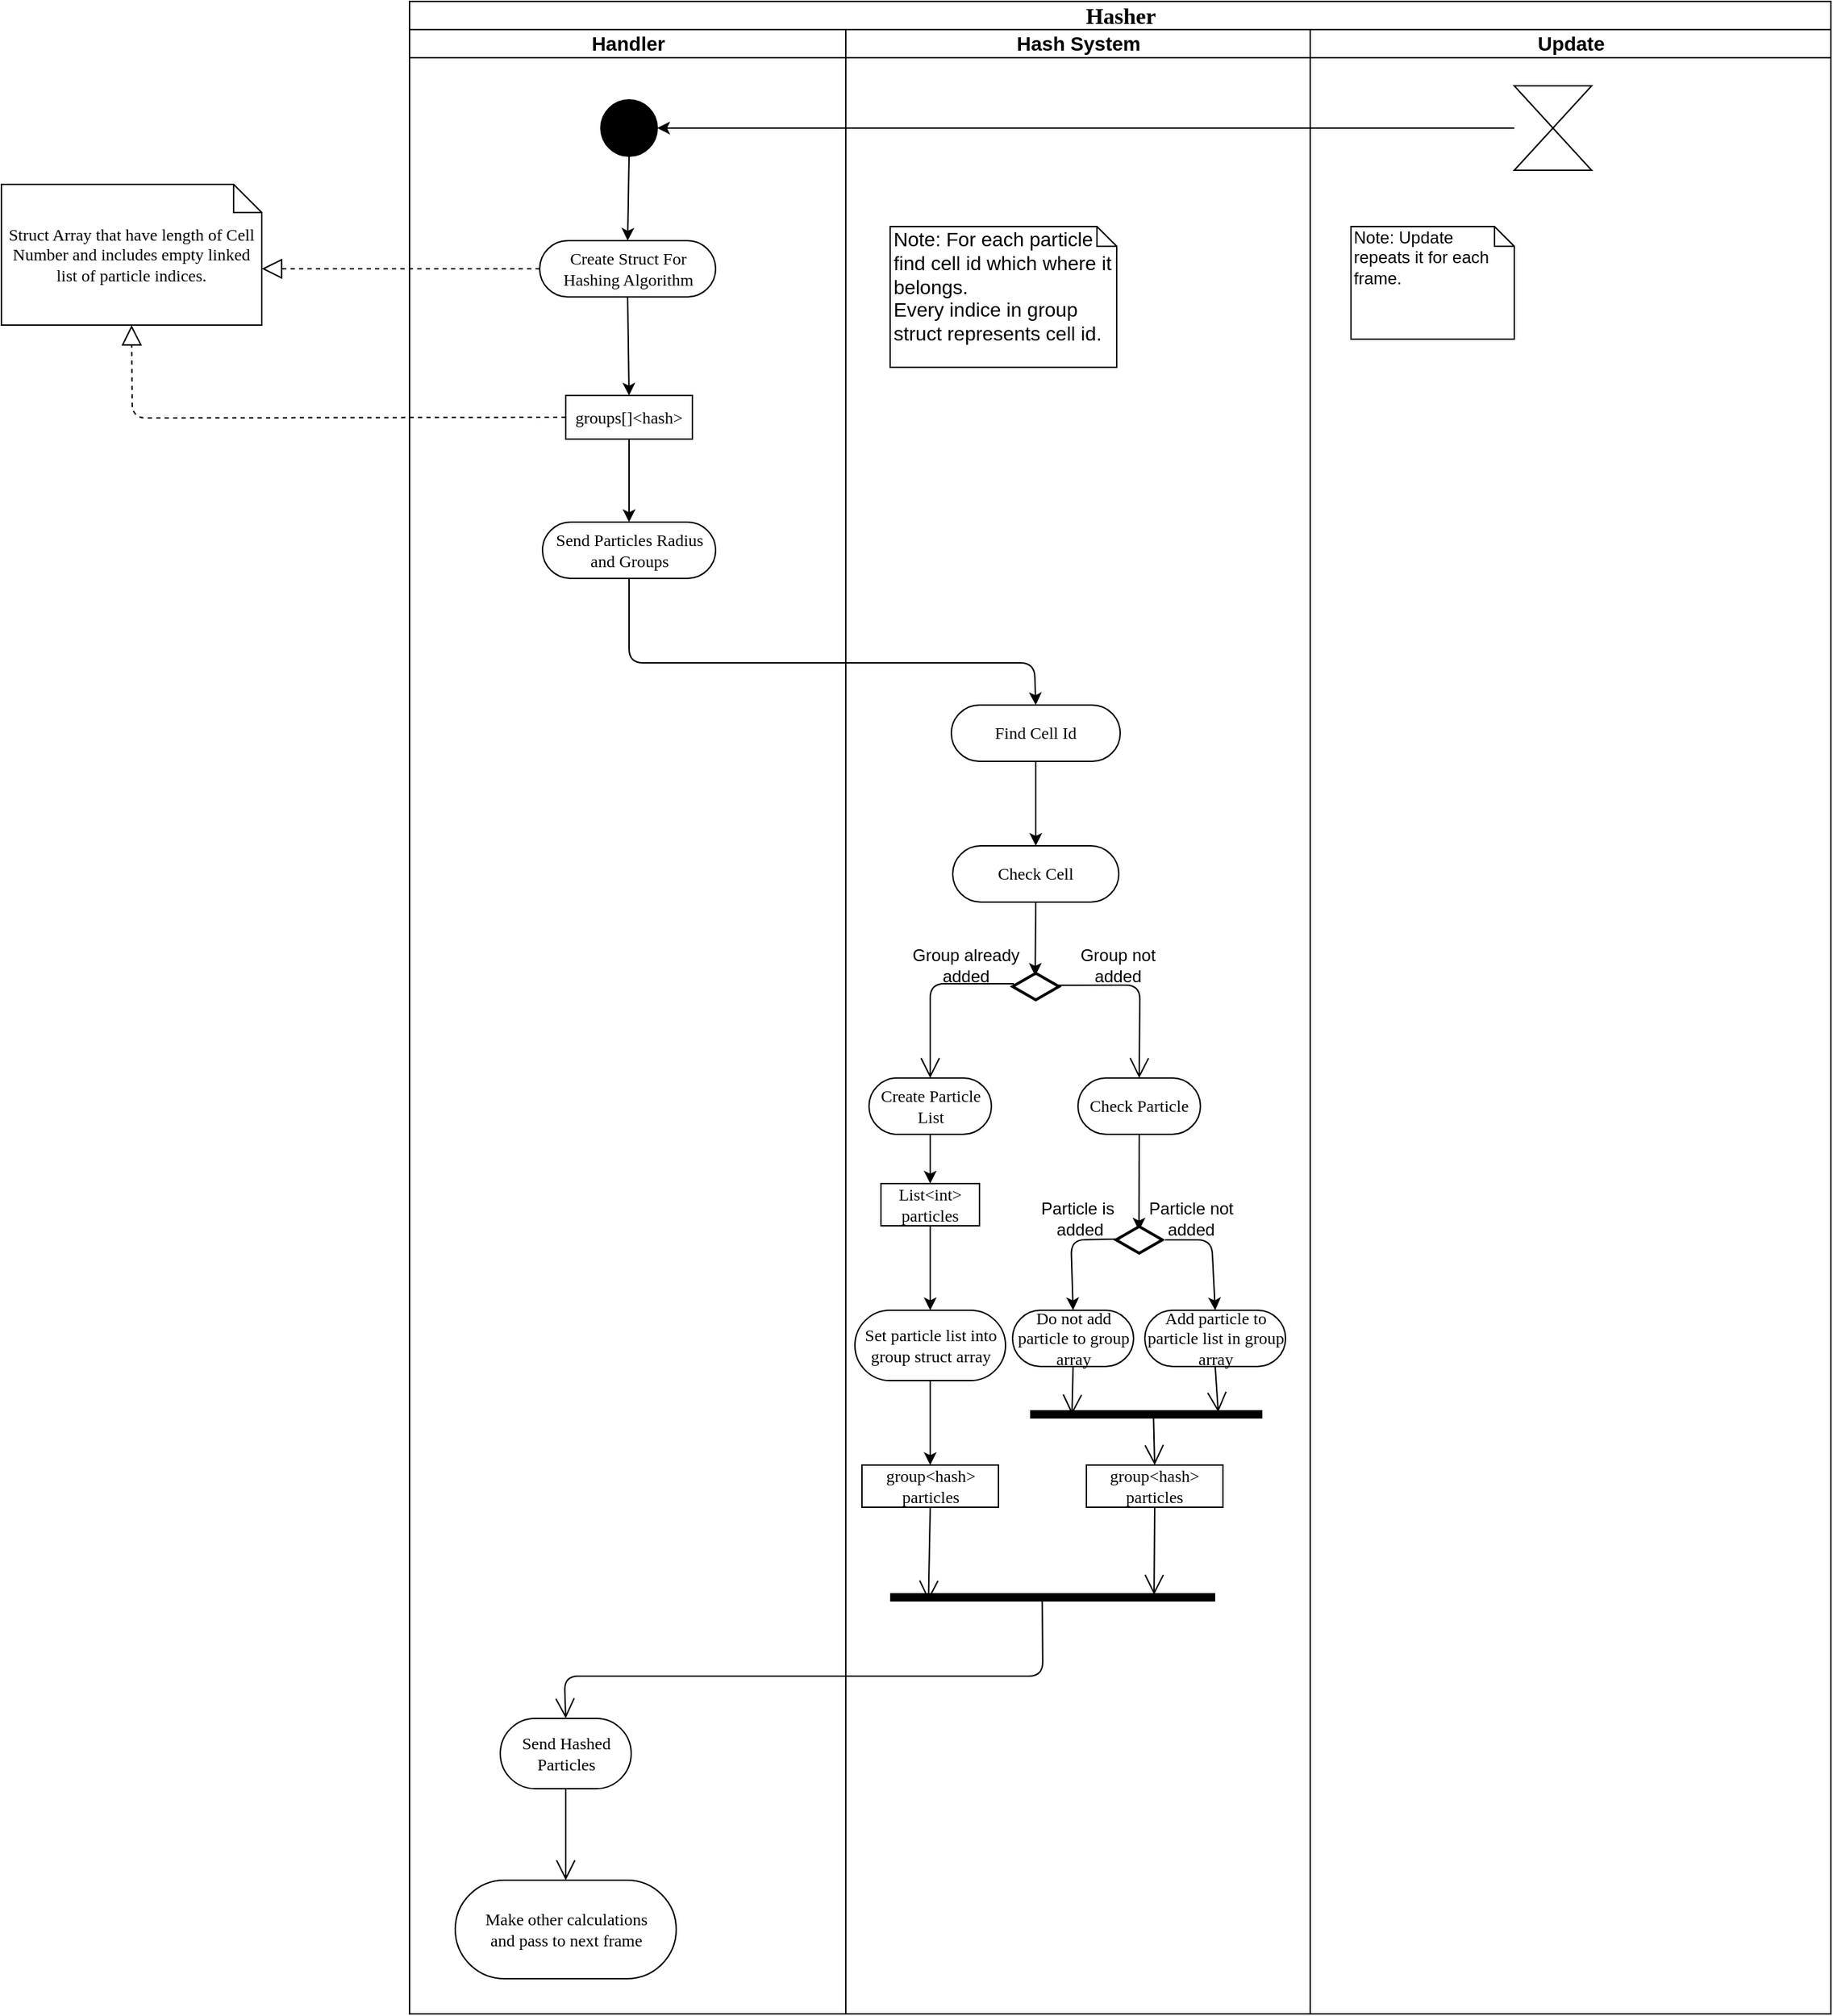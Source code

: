 <mxfile version="12.4.3" type="device" pages="1"><diagram name="Page-1" id="0783ab3e-0a74-02c8-0abd-f7b4e66b4bec"><mxGraphModel dx="2272" dy="1813" grid="1" gridSize="10" guides="1" tooltips="1" connect="1" arrows="1" fold="1" page="1" pageScale="1" pageWidth="850" pageHeight="1100" background="#ffffff" math="0" shadow="0"><root><mxCell id="0"/><mxCell id="1" parent="0"/><mxCell id="iyxIDx-SKi2XZ2hmheYC-2" value="&lt;font style=&quot;font-size: 16px&quot;&gt;Hasher&lt;/font&gt;" style="swimlane;html=1;childLayout=stackLayout;startSize=20;rounded=0;shadow=0;comic=0;labelBackgroundColor=none;strokeWidth=1;fontFamily=Verdana;fontSize=14;align=center;" parent="1" vertex="1"><mxGeometry x="-480" y="-270" width="1010" height="1430" as="geometry"><mxRectangle x="40" y="20" width="60" height="20" as="alternateBounds"/></mxGeometry></mxCell><mxCell id="iyxIDx-SKi2XZ2hmheYC-3" value="&lt;font style=&quot;font-size: 14px&quot;&gt;Handler&lt;/font&gt;" style="swimlane;html=1;startSize=20;" parent="iyxIDx-SKi2XZ2hmheYC-2" vertex="1"><mxGeometry y="20" width="310" height="1410" as="geometry"/></mxCell><mxCell id="iyxIDx-SKi2XZ2hmheYC-128" value="" style="ellipse;whiteSpace=wrap;html=1;rounded=0;shadow=0;comic=0;labelBackgroundColor=none;strokeWidth=1;fillColor=#000000;fontFamily=Verdana;fontSize=12;align=center;" parent="iyxIDx-SKi2XZ2hmheYC-3" vertex="1"><mxGeometry x="136" y="50" width="40" height="40" as="geometry"/></mxCell><mxCell id="iyxIDx-SKi2XZ2hmheYC-131" value="Send Particles Radius and Groups" style="rounded=1;whiteSpace=wrap;html=1;shadow=0;comic=0;labelBackgroundColor=none;strokeWidth=1;fontFamily=Verdana;fontSize=12;align=center;arcSize=50;" parent="iyxIDx-SKi2XZ2hmheYC-3" vertex="1"><mxGeometry x="94.5" y="350" width="123" height="40" as="geometry"/></mxCell><mxCell id="iyxIDx-SKi2XZ2hmheYC-133" value="Create Struct For Hashing Algorithm" style="rounded=1;whiteSpace=wrap;html=1;shadow=0;comic=0;labelBackgroundColor=none;strokeWidth=1;fontFamily=Verdana;fontSize=12;align=center;arcSize=50;" parent="iyxIDx-SKi2XZ2hmheYC-3" vertex="1"><mxGeometry x="92.5" y="150" width="125" height="40" as="geometry"/></mxCell><mxCell id="iyxIDx-SKi2XZ2hmheYC-138" value="groups[]&amp;lt;hash&amp;gt;" style="rounded=0;whiteSpace=wrap;html=1;shadow=0;comic=0;labelBackgroundColor=none;strokeWidth=1;fontFamily=Verdana;fontSize=12;align=center;arcSize=50;" parent="iyxIDx-SKi2XZ2hmheYC-3" vertex="1"><mxGeometry x="111" y="260" width="90" height="31" as="geometry"/></mxCell><mxCell id="pmGwlJap9-wvX2rmIbSo-1" value="" style="endArrow=classic;html=1;entryX=0.5;entryY=0;entryDx=0;entryDy=0;exitX=0.5;exitY=1;exitDx=0;exitDy=0;" parent="iyxIDx-SKi2XZ2hmheYC-3" source="iyxIDx-SKi2XZ2hmheYC-128" target="iyxIDx-SKi2XZ2hmheYC-133" edge="1"><mxGeometry width="50" height="50" relative="1" as="geometry"><mxPoint x="-230" y="90" as="sourcePoint"/><mxPoint x="-180" y="40" as="targetPoint"/></mxGeometry></mxCell><mxCell id="pmGwlJap9-wvX2rmIbSo-2" value="" style="endArrow=classic;html=1;exitX=0.5;exitY=1;exitDx=0;exitDy=0;entryX=0.5;entryY=0;entryDx=0;entryDy=0;" parent="iyxIDx-SKi2XZ2hmheYC-3" source="iyxIDx-SKi2XZ2hmheYC-133" target="iyxIDx-SKi2XZ2hmheYC-138" edge="1"><mxGeometry width="50" height="50" relative="1" as="geometry"><mxPoint x="150" y="200" as="sourcePoint"/><mxPoint x="180" y="240" as="targetPoint"/></mxGeometry></mxCell><mxCell id="pmGwlJap9-wvX2rmIbSo-3" value="" style="endArrow=classic;html=1;entryX=0.5;entryY=0;entryDx=0;entryDy=0;exitX=0.5;exitY=1;exitDx=0;exitDy=0;" parent="iyxIDx-SKi2XZ2hmheYC-3" source="iyxIDx-SKi2XZ2hmheYC-138" target="iyxIDx-SKi2XZ2hmheYC-131" edge="1"><mxGeometry width="50" height="50" relative="1" as="geometry"><mxPoint x="156" y="320" as="sourcePoint"/><mxPoint x="154.5" y="390" as="targetPoint"/></mxGeometry></mxCell><mxCell id="pmGwlJap9-wvX2rmIbSo-72" value="Send Hashed Particles" style="rounded=1;whiteSpace=wrap;html=1;shadow=0;comic=0;labelBackgroundColor=none;strokeWidth=1;fontFamily=Verdana;fontSize=12;align=center;arcSize=50;" parent="iyxIDx-SKi2XZ2hmheYC-3" vertex="1"><mxGeometry x="64.5" y="1200" width="93" height="50" as="geometry"/></mxCell><mxCell id="pmGwlJap9-wvX2rmIbSo-73" value="Make other calculations&lt;br&gt;and pass to next frame" style="rounded=1;whiteSpace=wrap;html=1;shadow=0;comic=0;labelBackgroundColor=none;strokeWidth=1;fontFamily=Verdana;fontSize=12;align=center;arcSize=50;" parent="iyxIDx-SKi2XZ2hmheYC-3" vertex="1"><mxGeometry x="32.5" y="1315" width="157" height="70" as="geometry"/></mxCell><mxCell id="pmGwlJap9-wvX2rmIbSo-76" value="" style="endArrow=open;endFill=1;endSize=12;html=1;fontSize=14;exitX=0.5;exitY=1;exitDx=0;exitDy=0;entryX=0.5;entryY=0;entryDx=0;entryDy=0;" parent="iyxIDx-SKi2XZ2hmheYC-3" source="pmGwlJap9-wvX2rmIbSo-72" target="pmGwlJap9-wvX2rmIbSo-73" edge="1"><mxGeometry width="160" relative="1" as="geometry"><mxPoint x="181" y="1225" as="sourcePoint"/><mxPoint x="179.758" y="1291.272" as="targetPoint"/></mxGeometry></mxCell><mxCell id="iyxIDx-SKi2XZ2hmheYC-12" value="&lt;font style=&quot;font-size: 14px&quot;&gt;Hash System&lt;/font&gt;" style="swimlane;html=1;startSize=20;" parent="iyxIDx-SKi2XZ2hmheYC-2" vertex="1"><mxGeometry x="310" y="20" width="330" height="1410" as="geometry"/></mxCell><mxCell id="iyxIDx-SKi2XZ2hmheYC-132" value="Find Cell Id" style="rounded=1;whiteSpace=wrap;html=1;shadow=0;comic=0;labelBackgroundColor=none;strokeWidth=1;fontFamily=Verdana;fontSize=12;align=center;arcSize=50;" parent="iyxIDx-SKi2XZ2hmheYC-12" vertex="1"><mxGeometry x="75" y="480" width="120" height="40" as="geometry"/></mxCell><mxCell id="iyxIDx-SKi2XZ2hmheYC-141" value="Note: For each particle find cell id which where it belongs.&lt;br style=&quot;font-size: 14px&quot;&gt;Every indice in group struct represents cell id." style="shape=note;whiteSpace=wrap;html=1;size=14;verticalAlign=top;align=left;spacingTop=-6;strokeWidth=1;fontSize=14;" parent="iyxIDx-SKi2XZ2hmheYC-12" vertex="1"><mxGeometry x="31.5" y="140" width="161" height="100" as="geometry"/></mxCell><mxCell id="iyxIDx-SKi2XZ2hmheYC-142" value="Check Cell" style="rounded=1;whiteSpace=wrap;html=1;shadow=0;comic=0;labelBackgroundColor=none;strokeWidth=1;fontFamily=Verdana;fontSize=12;align=center;arcSize=50;" parent="iyxIDx-SKi2XZ2hmheYC-12" vertex="1"><mxGeometry x="76" y="580" width="118" height="40" as="geometry"/></mxCell><mxCell id="iyxIDx-SKi2XZ2hmheYC-144" value="" style="html=1;whiteSpace=wrap;aspect=fixed;shape=isoRectangle;strokeWidth=2;" parent="iyxIDx-SKi2XZ2hmheYC-12" vertex="1"><mxGeometry x="118.5" y="670" width="33" height="20" as="geometry"/></mxCell><mxCell id="iyxIDx-SKi2XZ2hmheYC-145" value="" style="endArrow=open;endFill=1;endSize=12;html=1;exitX=0.03;exitY=0.4;exitDx=0;exitDy=0;exitPerimeter=0;entryX=0.5;entryY=0;entryDx=0;entryDy=0;" parent="iyxIDx-SKi2XZ2hmheYC-12" source="iyxIDx-SKi2XZ2hmheYC-144" target="iyxIDx-SKi2XZ2hmheYC-149" edge="1"><mxGeometry width="160" relative="1" as="geometry"><mxPoint x="116" y="629" as="sourcePoint"/><mxPoint x="60" y="680" as="targetPoint"/><Array as="points"><mxPoint x="60" y="678"/></Array></mxGeometry></mxCell><mxCell id="iyxIDx-SKi2XZ2hmheYC-146" value="Group already &lt;br&gt;added" style="text;html=1;align=center;verticalAlign=middle;resizable=0;points=[];;autosize=1;" parent="iyxIDx-SKi2XZ2hmheYC-12" vertex="1"><mxGeometry x="40" y="650" width="90" height="30" as="geometry"/></mxCell><mxCell id="iyxIDx-SKi2XZ2hmheYC-147" value="Group not &lt;br&gt;added" style="text;html=1;align=center;verticalAlign=middle;resizable=0;points=[];;autosize=1;" parent="iyxIDx-SKi2XZ2hmheYC-12" vertex="1"><mxGeometry x="158" y="650" width="70" height="30" as="geometry"/></mxCell><mxCell id="iyxIDx-SKi2XZ2hmheYC-148" value="" style="endArrow=open;endFill=1;endSize=12;html=1;exitX=0.934;exitY=0.458;exitDx=0;exitDy=0;exitPerimeter=0;entryX=0.5;entryY=0;entryDx=0;entryDy=0;" parent="iyxIDx-SKi2XZ2hmheYC-12" source="iyxIDx-SKi2XZ2hmheYC-144" target="iyxIDx-SKi2XZ2hmheYC-150" edge="1"><mxGeometry width="160" relative="1" as="geometry"><mxPoint x="239" y="630.0" as="sourcePoint"/><mxPoint x="210" y="681" as="targetPoint"/><Array as="points"><mxPoint x="209" y="679"/></Array></mxGeometry></mxCell><mxCell id="iyxIDx-SKi2XZ2hmheYC-149" value="Create Particle List" style="rounded=1;whiteSpace=wrap;html=1;shadow=0;comic=0;labelBackgroundColor=none;strokeWidth=1;fontFamily=Verdana;fontSize=12;align=center;arcSize=50;" parent="iyxIDx-SKi2XZ2hmheYC-12" vertex="1"><mxGeometry x="16.5" y="745" width="87" height="40" as="geometry"/></mxCell><mxCell id="iyxIDx-SKi2XZ2hmheYC-150" value="Check Particle" style="rounded=1;whiteSpace=wrap;html=1;shadow=0;comic=0;labelBackgroundColor=none;strokeWidth=1;fontFamily=Verdana;fontSize=12;align=center;arcSize=50;" parent="iyxIDx-SKi2XZ2hmheYC-12" vertex="1"><mxGeometry x="165" y="745" width="87" height="40" as="geometry"/></mxCell><mxCell id="iyxIDx-SKi2XZ2hmheYC-152" value="List&amp;lt;int&amp;gt; particles" style="rounded=0;whiteSpace=wrap;html=1;shadow=0;comic=0;labelBackgroundColor=none;strokeWidth=1;fontFamily=Verdana;fontSize=12;align=center;arcSize=50;" parent="iyxIDx-SKi2XZ2hmheYC-12" vertex="1"><mxGeometry x="25" y="820" width="70" height="30" as="geometry"/></mxCell><mxCell id="iyxIDx-SKi2XZ2hmheYC-153" value="Set particle list into group struct array" style="rounded=1;whiteSpace=wrap;html=1;shadow=0;comic=0;labelBackgroundColor=none;strokeWidth=1;fontFamily=Verdana;fontSize=12;align=center;arcSize=50;" parent="iyxIDx-SKi2XZ2hmheYC-12" vertex="1"><mxGeometry x="6.5" y="910" width="107" height="50" as="geometry"/></mxCell><mxCell id="iyxIDx-SKi2XZ2hmheYC-154" value="Add particle to particle list in group array" style="rounded=1;whiteSpace=wrap;html=1;shadow=0;comic=0;labelBackgroundColor=none;strokeWidth=1;fontFamily=Verdana;fontSize=12;align=center;arcSize=50;" parent="iyxIDx-SKi2XZ2hmheYC-12" vertex="1"><mxGeometry x="212.5" y="910" width="100" height="40" as="geometry"/></mxCell><mxCell id="pmGwlJap9-wvX2rmIbSo-6" value="" style="endArrow=classic;html=1;entryX=0.5;entryY=0;entryDx=0;entryDy=0;exitX=0.5;exitY=1;exitDx=0;exitDy=0;" parent="iyxIDx-SKi2XZ2hmheYC-12" source="iyxIDx-SKi2XZ2hmheYC-132" target="iyxIDx-SKi2XZ2hmheYC-142" edge="1"><mxGeometry width="50" height="50" relative="1" as="geometry"><mxPoint x="160" y="550" as="sourcePoint"/><mxPoint x="170" y="560" as="targetPoint"/></mxGeometry></mxCell><mxCell id="pmGwlJap9-wvX2rmIbSo-10" value="" style="endArrow=classic;html=1;exitX=0.5;exitY=1;exitDx=0;exitDy=0;entryX=0.488;entryY=0.119;entryDx=0;entryDy=0;entryPerimeter=0;" parent="iyxIDx-SKi2XZ2hmheYC-12" source="iyxIDx-SKi2XZ2hmheYC-142" target="iyxIDx-SKi2XZ2hmheYC-144" edge="1"><mxGeometry width="50" height="50" relative="1" as="geometry"><mxPoint x="135" y="725" as="sourcePoint"/><mxPoint x="160" y="640" as="targetPoint"/></mxGeometry></mxCell><mxCell id="pmGwlJap9-wvX2rmIbSo-12" value="" style="endArrow=classic;html=1;entryX=0.5;entryY=0;entryDx=0;entryDy=0;exitX=0.5;exitY=1;exitDx=0;exitDy=0;" parent="iyxIDx-SKi2XZ2hmheYC-12" source="iyxIDx-SKi2XZ2hmheYC-149" target="iyxIDx-SKi2XZ2hmheYC-152" edge="1"><mxGeometry width="50" height="50" relative="1" as="geometry"><mxPoint x="74.5" y="820" as="sourcePoint"/><mxPoint x="74.5" y="880" as="targetPoint"/></mxGeometry></mxCell><mxCell id="pmGwlJap9-wvX2rmIbSo-14" value="" style="endArrow=classic;html=1;exitX=0.5;exitY=1;exitDx=0;exitDy=0;entryX=0.495;entryY=0.168;entryDx=0;entryDy=0;entryPerimeter=0;" parent="iyxIDx-SKi2XZ2hmheYC-12" source="iyxIDx-SKi2XZ2hmheYC-150" target="pmGwlJap9-wvX2rmIbSo-15" edge="1"><mxGeometry width="50" height="50" relative="1" as="geometry"><mxPoint x="213" y="799" as="sourcePoint"/><mxPoint x="213" y="852" as="targetPoint"/></mxGeometry></mxCell><mxCell id="pmGwlJap9-wvX2rmIbSo-15" value="" style="html=1;whiteSpace=wrap;aspect=fixed;shape=isoRectangle;strokeWidth=2;" parent="iyxIDx-SKi2XZ2hmheYC-12" vertex="1"><mxGeometry x="192" y="850" width="33" height="20" as="geometry"/></mxCell><mxCell id="pmGwlJap9-wvX2rmIbSo-25" value="" style="line;strokeWidth=6;fillColor=none;align=left;verticalAlign=middle;spacingTop=-1;spacingLeft=3;spacingRight=3;rotatable=0;labelPosition=right;points=[];portConstraint=eastwest;fontSize=14;" parent="iyxIDx-SKi2XZ2hmheYC-12" vertex="1"><mxGeometry x="131" y="980" width="165" height="8" as="geometry"/></mxCell><mxCell id="pmGwlJap9-wvX2rmIbSo-28" value="" style="endArrow=open;endFill=1;endSize=12;html=1;fontSize=14;entryX=0.5;entryY=0;entryDx=0;entryDy=0;exitX=0.531;exitY=0.483;exitDx=0;exitDy=0;exitPerimeter=0;" parent="iyxIDx-SKi2XZ2hmheYC-12" source="pmGwlJap9-wvX2rmIbSo-25" target="pmGwlJap9-wvX2rmIbSo-29" edge="1"><mxGeometry width="160" relative="1" as="geometry"><mxPoint x="105" y="1043" as="sourcePoint"/><mxPoint x="184.5" y="1063" as="targetPoint"/></mxGeometry></mxCell><mxCell id="pmGwlJap9-wvX2rmIbSo-29" value="group&amp;lt;hash&amp;gt; particles" style="rounded=0;whiteSpace=wrap;html=1;shadow=0;comic=0;labelBackgroundColor=none;strokeWidth=1;fontFamily=Verdana;fontSize=12;align=center;arcSize=50;" parent="iyxIDx-SKi2XZ2hmheYC-12" vertex="1"><mxGeometry x="171" y="1020" width="97" height="30" as="geometry"/></mxCell><mxCell id="pmGwlJap9-wvX2rmIbSo-52" value="group&amp;lt;hash&amp;gt; particles" style="rounded=0;whiteSpace=wrap;html=1;shadow=0;comic=0;labelBackgroundColor=none;strokeWidth=1;fontFamily=Verdana;fontSize=12;align=center;arcSize=50;" parent="iyxIDx-SKi2XZ2hmheYC-12" vertex="1"><mxGeometry x="11.5" y="1020" width="97" height="30" as="geometry"/></mxCell><mxCell id="pmGwlJap9-wvX2rmIbSo-53" value="" style="line;strokeWidth=6;fillColor=none;align=left;verticalAlign=middle;spacingTop=-1;spacingLeft=3;spacingRight=3;rotatable=0;labelPosition=right;points=[];portConstraint=eastwest;fontSize=14;" parent="iyxIDx-SKi2XZ2hmheYC-12" vertex="1"><mxGeometry x="31.5" y="1110" width="231" height="8" as="geometry"/></mxCell><mxCell id="pmGwlJap9-wvX2rmIbSo-55" value="" style="endArrow=open;endFill=1;endSize=12;html=1;fontSize=14;exitX=0.5;exitY=1;exitDx=0;exitDy=0;entryX=0.118;entryY=0.784;entryDx=0;entryDy=0;entryPerimeter=0;" parent="iyxIDx-SKi2XZ2hmheYC-12" source="pmGwlJap9-wvX2rmIbSo-52" target="pmGwlJap9-wvX2rmIbSo-53" edge="1"><mxGeometry width="160" relative="1" as="geometry"><mxPoint x="75.72" y="1123.704" as="sourcePoint"/><mxPoint x="75.5" y="1188" as="targetPoint"/></mxGeometry></mxCell><mxCell id="pmGwlJap9-wvX2rmIbSo-56" value="" style="endArrow=open;endFill=1;endSize=12;html=1;fontSize=14;exitX=0.5;exitY=1;exitDx=0;exitDy=0;entryX=0.812;entryY=0.267;entryDx=0;entryDy=0;entryPerimeter=0;" parent="iyxIDx-SKi2XZ2hmheYC-12" source="pmGwlJap9-wvX2rmIbSo-29" target="pmGwlJap9-wvX2rmIbSo-53" edge="1"><mxGeometry width="160" relative="1" as="geometry"><mxPoint x="169.22" y="1123.704" as="sourcePoint"/><mxPoint x="169.0" y="1188" as="targetPoint"/></mxGeometry></mxCell><mxCell id="pmGwlJap9-wvX2rmIbSo-60" value="" style="endArrow=classic;html=1;entryX=0.5;entryY=0;entryDx=0;entryDy=0;exitX=0.5;exitY=1;exitDx=0;exitDy=0;" parent="iyxIDx-SKi2XZ2hmheYC-12" source="iyxIDx-SKi2XZ2hmheYC-152" target="iyxIDx-SKi2XZ2hmheYC-153" edge="1"><mxGeometry width="50" height="50" relative="1" as="geometry"><mxPoint x="54.5" y="860" as="sourcePoint"/><mxPoint x="54.5" y="895" as="targetPoint"/></mxGeometry></mxCell><mxCell id="pmGwlJap9-wvX2rmIbSo-61" value="" style="endArrow=classic;html=1;exitX=1.061;exitY=0.5;exitDx=0;exitDy=0;entryX=0.5;entryY=0;entryDx=0;entryDy=0;exitPerimeter=0;" parent="iyxIDx-SKi2XZ2hmheYC-12" source="pmGwlJap9-wvX2rmIbSo-15" target="iyxIDx-SKi2XZ2hmheYC-154" edge="1"><mxGeometry width="50" height="50" relative="1" as="geometry"><mxPoint x="280.0" y="826" as="sourcePoint"/><mxPoint x="279.835" y="894.36" as="targetPoint"/><Array as="points"><mxPoint x="260" y="860"/></Array></mxGeometry></mxCell><mxCell id="pmGwlJap9-wvX2rmIbSo-62" value="Particle not &lt;br&gt;added" style="text;html=1;align=center;verticalAlign=middle;resizable=0;points=[];;autosize=1;" parent="iyxIDx-SKi2XZ2hmheYC-12" vertex="1"><mxGeometry x="205" y="830" width="80" height="30" as="geometry"/></mxCell><mxCell id="pmGwlJap9-wvX2rmIbSo-63" value="Particle is&amp;nbsp;&lt;br&gt;added" style="text;html=1;align=center;verticalAlign=middle;resizable=0;points=[];;autosize=1;" parent="iyxIDx-SKi2XZ2hmheYC-12" vertex="1"><mxGeometry x="131" y="830" width="70" height="30" as="geometry"/></mxCell><mxCell id="pmGwlJap9-wvX2rmIbSo-64" value="" style="endArrow=classic;html=1;exitX=0.09;exitY=0.469;exitDx=0;exitDy=0;exitPerimeter=0;entryX=0.5;entryY=0;entryDx=0;entryDy=0;" parent="iyxIDx-SKi2XZ2hmheYC-12" source="pmGwlJap9-wvX2rmIbSo-15" target="pmGwlJap9-wvX2rmIbSo-65" edge="1"><mxGeometry width="50" height="50" relative="1" as="geometry"><mxPoint x="165" y="840" as="sourcePoint"/><mxPoint x="160" y="910" as="targetPoint"/><Array as="points"><mxPoint x="160" y="860"/></Array></mxGeometry></mxCell><mxCell id="pmGwlJap9-wvX2rmIbSo-65" value="Do not add particle to group array" style="rounded=1;whiteSpace=wrap;html=1;shadow=0;comic=0;labelBackgroundColor=none;strokeWidth=1;fontFamily=Verdana;fontSize=12;align=center;arcSize=50;" parent="iyxIDx-SKi2XZ2hmheYC-12" vertex="1"><mxGeometry x="118.5" y="910" width="86" height="40" as="geometry"/></mxCell><mxCell id="pmGwlJap9-wvX2rmIbSo-66" value="" style="endArrow=classic;html=1;entryX=0.5;entryY=0;entryDx=0;entryDy=0;exitX=0.5;exitY=1;exitDx=0;exitDy=0;" parent="iyxIDx-SKi2XZ2hmheYC-12" source="iyxIDx-SKi2XZ2hmheYC-153" target="pmGwlJap9-wvX2rmIbSo-52" edge="1"><mxGeometry width="50" height="50" relative="1" as="geometry"><mxPoint x="60" y="990" as="sourcePoint"/><mxPoint x="60" y="1050" as="targetPoint"/></mxGeometry></mxCell><mxCell id="pmGwlJap9-wvX2rmIbSo-68" value="" style="endArrow=open;endFill=1;endSize=12;html=1;fontSize=14;entryX=0.81;entryY=0.304;entryDx=0;entryDy=0;exitX=0.5;exitY=1;exitDx=0;exitDy=0;entryPerimeter=0;" parent="iyxIDx-SKi2XZ2hmheYC-12" source="iyxIDx-SKi2XZ2hmheYC-154" target="pmGwlJap9-wvX2rmIbSo-25" edge="1"><mxGeometry width="160" relative="1" as="geometry"><mxPoint x="310.115" y="959.864" as="sourcePoint"/><mxPoint x="311" y="996" as="targetPoint"/></mxGeometry></mxCell><mxCell id="pmGwlJap9-wvX2rmIbSo-69" value="" style="endArrow=open;endFill=1;endSize=12;html=1;fontSize=14;entryX=0.18;entryY=0.518;entryDx=0;entryDy=0;exitX=0.5;exitY=1;exitDx=0;exitDy=0;entryPerimeter=0;" parent="iyxIDx-SKi2XZ2hmheYC-12" source="pmGwlJap9-wvX2rmIbSo-65" target="pmGwlJap9-wvX2rmIbSo-25" edge="1"><mxGeometry width="160" relative="1" as="geometry"><mxPoint x="108.115" y="983.864" as="sourcePoint"/><mxPoint x="109" y="1020" as="targetPoint"/></mxGeometry></mxCell><mxCell id="pmGwlJap9-wvX2rmIbSo-4" value="" style="endArrow=classic;html=1;exitX=0.5;exitY=1;exitDx=0;exitDy=0;entryX=0.5;entryY=0;entryDx=0;entryDy=0;" parent="iyxIDx-SKi2XZ2hmheYC-2" source="iyxIDx-SKi2XZ2hmheYC-131" target="iyxIDx-SKi2XZ2hmheYC-132" edge="1"><mxGeometry width="50" height="50" relative="1" as="geometry"><mxPoint x="150" y="500" as="sourcePoint"/><mxPoint x="450" y="470" as="targetPoint"/><Array as="points"><mxPoint x="156" y="470"/><mxPoint x="444" y="470"/></Array></mxGeometry></mxCell><mxCell id="pmGwlJap9-wvX2rmIbSo-57" value="" style="endArrow=open;endFill=1;endSize=12;html=1;fontSize=14;exitX=0.468;exitY=0.698;exitDx=0;exitDy=0;exitPerimeter=0;entryX=0.5;entryY=0;entryDx=0;entryDy=0;" parent="iyxIDx-SKi2XZ2hmheYC-2" source="pmGwlJap9-wvX2rmIbSo-53" target="pmGwlJap9-wvX2rmIbSo-72" edge="1"><mxGeometry width="160" relative="1" as="geometry"><mxPoint x="480" y="1170" as="sourcePoint"/><mxPoint x="450" y="1220" as="targetPoint"/><Array as="points"><mxPoint x="450" y="1190"/><mxPoint x="110" y="1190"/></Array></mxGeometry></mxCell><mxCell id="pmGwlJap9-wvX2rmIbSo-77" value="" style="endArrow=classic;html=1;entryX=1;entryY=0.5;entryDx=0;entryDy=0;exitX=0;exitY=0.5;exitDx=0;exitDy=0;" parent="iyxIDx-SKi2XZ2hmheYC-2" source="pmGwlJap9-wvX2rmIbSo-70" target="iyxIDx-SKi2XZ2hmheYC-128" edge="1"><mxGeometry width="50" height="50" relative="1" as="geometry"><mxPoint x="720" y="100" as="sourcePoint"/><mxPoint x="720" y="160" as="targetPoint"/></mxGeometry></mxCell><mxCell id="iyxIDx-SKi2XZ2hmheYC-28" value="&lt;font style=&quot;font-size: 14px&quot;&gt;Update&lt;/font&gt;" style="swimlane;html=1;startSize=20;" parent="iyxIDx-SKi2XZ2hmheYC-2" vertex="1"><mxGeometry x="640" y="20" width="370" height="1410" as="geometry"/></mxCell><mxCell id="pmGwlJap9-wvX2rmIbSo-13" value="Note: Update repeats it for each frame." style="shape=note;whiteSpace=wrap;html=1;size=14;verticalAlign=top;align=left;spacingTop=-6;strokeWidth=1;" parent="iyxIDx-SKi2XZ2hmheYC-28" vertex="1"><mxGeometry x="29" y="140" width="116" height="80" as="geometry"/></mxCell><mxCell id="pmGwlJap9-wvX2rmIbSo-70" value="" style="shape=collate;whiteSpace=wrap;html=1;strokeWidth=1;fontSize=14;" parent="iyxIDx-SKi2XZ2hmheYC-28" vertex="1"><mxGeometry x="145" y="40" width="55" height="60" as="geometry"/></mxCell><mxCell id="iyxIDx-SKi2XZ2hmheYC-134" value="Struct Array that have length of Cell Number and includes empty linked list of particle indices." style="shape=note;whiteSpace=wrap;html=1;rounded=0;shadow=0;comic=0;labelBackgroundColor=none;strokeWidth=1;fontFamily=Verdana;fontSize=12;align=center;size=20;" parent="1" vertex="1"><mxGeometry x="-770" y="-140" width="185" height="100" as="geometry"/></mxCell><mxCell id="iyxIDx-SKi2XZ2hmheYC-137" value="" style="endArrow=block;dashed=1;endFill=0;endSize=12;html=1;exitX=0;exitY=0.5;exitDx=0;exitDy=0;entryX=0;entryY=0;entryDx=185;entryDy=60;entryPerimeter=0;" parent="1" source="iyxIDx-SKi2XZ2hmheYC-133" target="iyxIDx-SKi2XZ2hmheYC-134" edge="1"><mxGeometry width="160" relative="1" as="geometry"><mxPoint x="-600" y="-10" as="sourcePoint"/><mxPoint x="-580" y="-80" as="targetPoint"/></mxGeometry></mxCell><mxCell id="iyxIDx-SKi2XZ2hmheYC-140" value="" style="text;strokeColor=none;fillColor=none;align=left;verticalAlign=middle;spacingTop=-1;spacingLeft=4;spacingRight=4;rotatable=0;labelPosition=right;points=[];portConstraint=eastwest;" parent="1" vertex="1"><mxGeometry x="-770" y="1030" width="20" height="14" as="geometry"/></mxCell><mxCell id="iyxIDx-SKi2XZ2hmheYC-139" value="" style="endArrow=block;dashed=1;endFill=0;endSize=12;html=1;entryX=0.5;entryY=1;entryDx=0;entryDy=0;entryPerimeter=0;exitX=0;exitY=0.5;exitDx=0;exitDy=0;" parent="1" source="iyxIDx-SKi2XZ2hmheYC-138" target="iyxIDx-SKi2XZ2hmheYC-134" edge="1"><mxGeometry width="160" relative="1" as="geometry"><mxPoint x="-375" y="40" as="sourcePoint"/><mxPoint x="-690" y="14" as="targetPoint"/><Array as="points"><mxPoint x="-677" y="26"/></Array></mxGeometry></mxCell></root></mxGraphModel></diagram></mxfile>